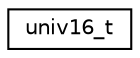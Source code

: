 digraph "Graphical Class Hierarchy"
{
  edge [fontname="Helvetica",fontsize="10",labelfontname="Helvetica",labelfontsize="10"];
  node [fontname="Helvetica",fontsize="10",shape=record];
  rankdir="LR";
  Node1 [label="univ16_t",height=0.2,width=0.4,color="black", fillcolor="white", style="filled",URL="$d1/d5e/unionuniv16__t.html"];
}
